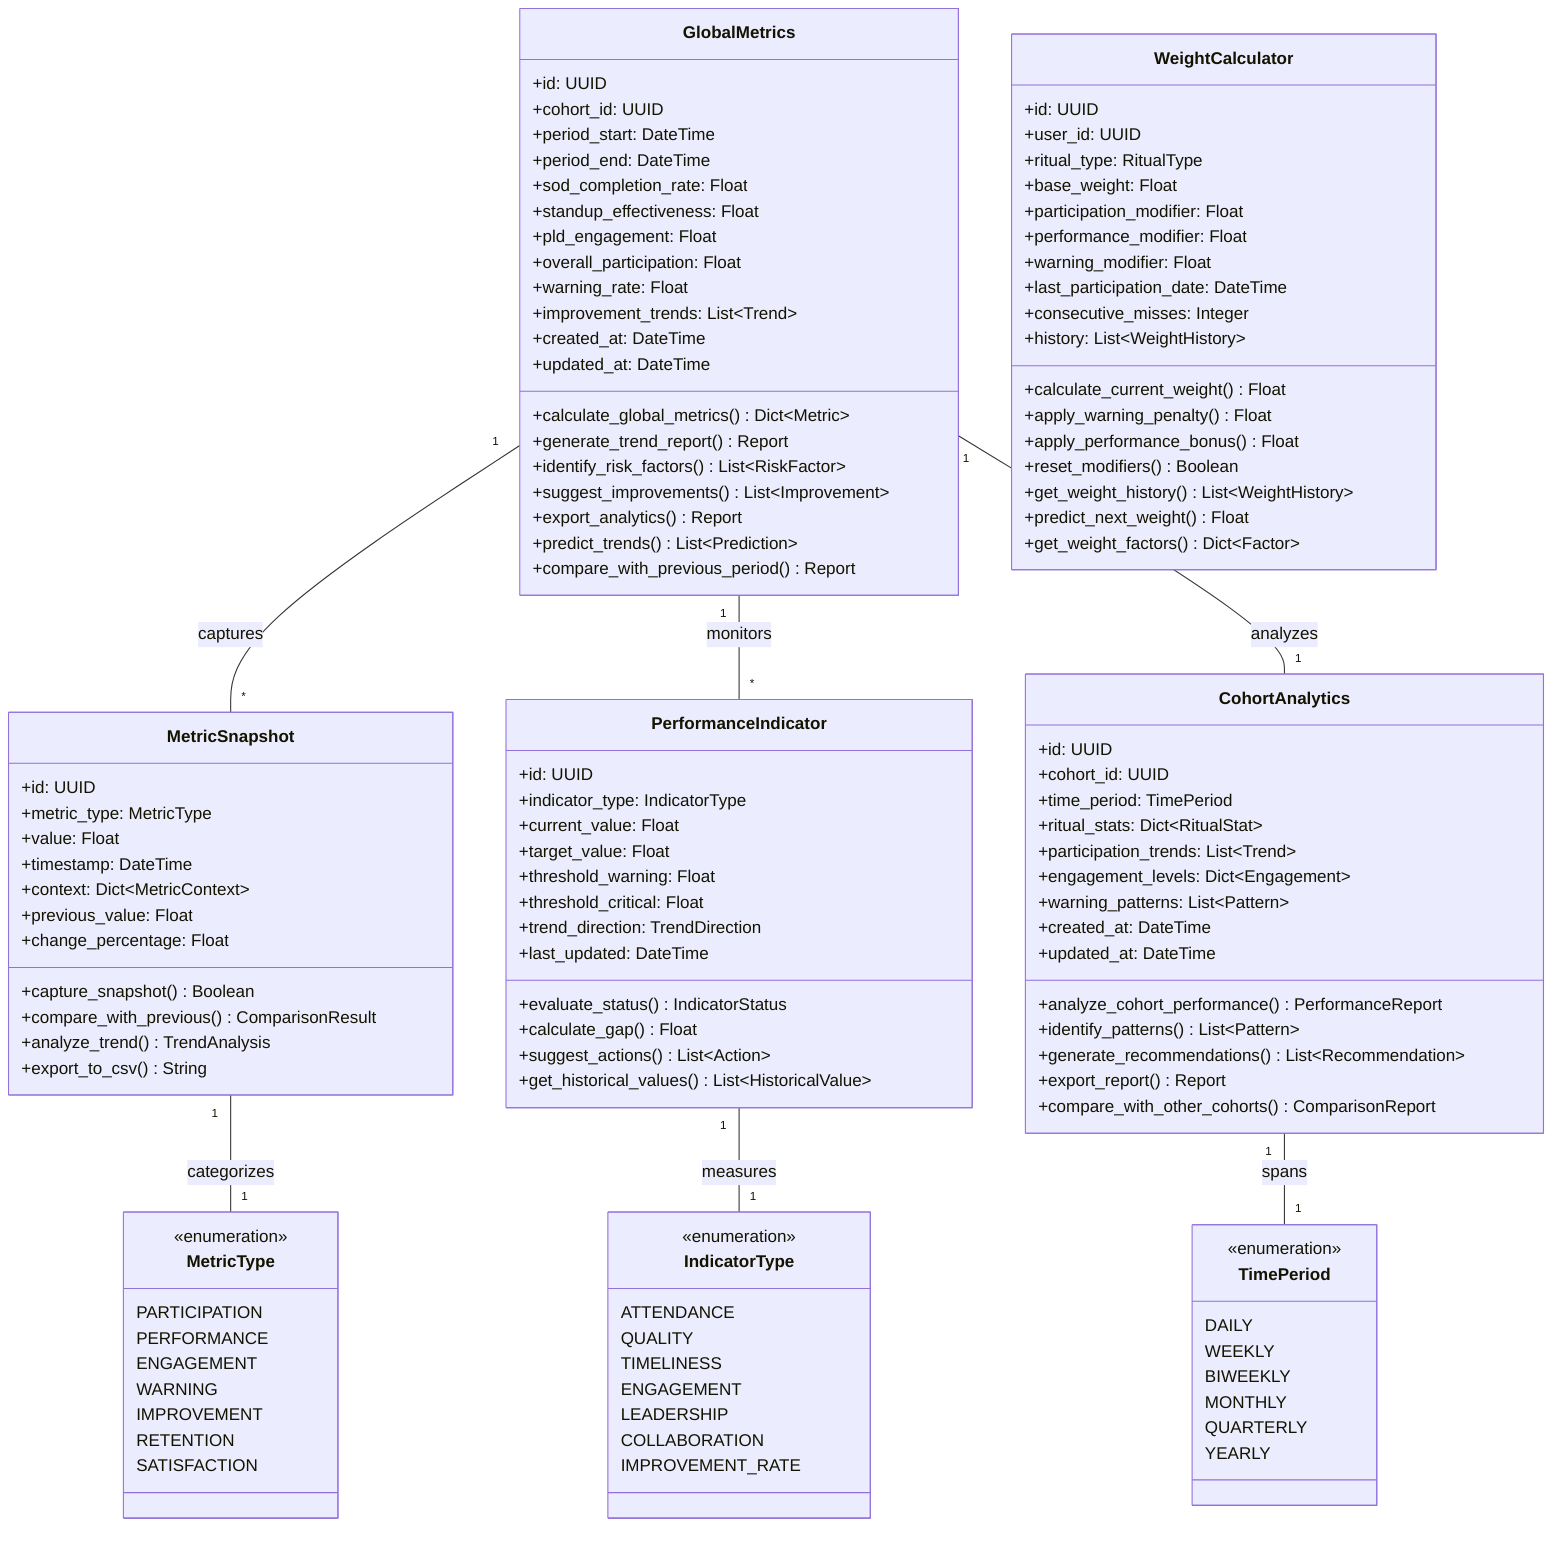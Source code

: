 classDiagram
    %% Global Analytics System
    class GlobalMetrics {
        +id: UUID
        +cohort_id: UUID
        +period_start: DateTime
        +period_end: DateTime
        +sod_completion_rate: Float
        +standup_effectiveness: Float
        +pld_engagement: Float
        +overall_participation: Float
        +warning_rate: Float
        +improvement_trends: List~Trend~
        +created_at: DateTime
        +updated_at: DateTime
        +calculate_global_metrics() Dict~Metric~
        +generate_trend_report() Report
        +identify_risk_factors() List~RiskFactor~
        +suggest_improvements() List~Improvement~
        +export_analytics() Report
        +predict_trends() List~Prediction~
        +compare_with_previous_period() Report
    }

    class WeightCalculator {
        +id: UUID
        +user_id: UUID
        +ritual_type: RitualType
        +base_weight: Float
        +participation_modifier: Float
        +performance_modifier: Float
        +warning_modifier: Float
        +last_participation_date: DateTime
        +consecutive_misses: Integer
        +history: List~WeightHistory~
        +calculate_current_weight() Float
        +apply_warning_penalty() Float
        +apply_performance_bonus() Float
        +reset_modifiers() Boolean
        +get_weight_history() List~WeightHistory~
        +predict_next_weight() Float
        +get_weight_factors() Dict~Factor~
    }

    class MetricSnapshot {
        +id: UUID
        +metric_type: MetricType
        +value: Float
        +timestamp: DateTime
        +context: Dict~MetricContext~
        +previous_value: Float
        +change_percentage: Float
        +capture_snapshot() Boolean
        +compare_with_previous() ComparisonResult
        +analyze_trend() TrendAnalysis
        +export_to_csv() String
    }

    class PerformanceIndicator {
        +id: UUID
        +indicator_type: IndicatorType
        +current_value: Float
        +target_value: Float
        +threshold_warning: Float
        +threshold_critical: Float
        +trend_direction: TrendDirection
        +last_updated: DateTime
        +evaluate_status() IndicatorStatus
        +calculate_gap() Float
        +suggest_actions() List~Action~
        +get_historical_values() List~HistoricalValue~
    }

    class CohortAnalytics {
        +id: UUID
        +cohort_id: UUID
        +time_period: TimePeriod
        +ritual_stats: Dict~RitualStat~
        +participation_trends: List~Trend~
        +engagement_levels: Dict~Engagement~
        +warning_patterns: List~Pattern~
        +created_at: DateTime
        +updated_at: DateTime
        +analyze_cohort_performance() PerformanceReport
        +identify_patterns() List~Pattern~
        +generate_recommendations() List~Recommendation~
        +export_report() Report
        +compare_with_other_cohorts() ComparisonReport
    }

    class MetricType {
        <<enumeration>>
        PARTICIPATION
        PERFORMANCE
        ENGAGEMENT
        WARNING
        IMPROVEMENT
        RETENTION
        SATISFACTION
    }

    class IndicatorType {
        <<enumeration>>
        ATTENDANCE
        QUALITY
        TIMELINESS
        ENGAGEMENT
        LEADERSHIP
        COLLABORATION
        IMPROVEMENT_RATE
    }

    class TimePeriod {
        <<enumeration>>
        DAILY
        WEEKLY
        BIWEEKLY
        MONTHLY
        QUARTERLY
        YEARLY
    }

    GlobalMetrics "1" -- "*" MetricSnapshot : captures
    GlobalMetrics "1" -- "*" PerformanceIndicator : monitors
    GlobalMetrics "1" -- "1" CohortAnalytics : analyzes
    MetricSnapshot "1" -- "1" MetricType : categorizes
    PerformanceIndicator "1" -- "1" IndicatorType : measures
    CohortAnalytics "1" -- "1" TimePeriod : spans